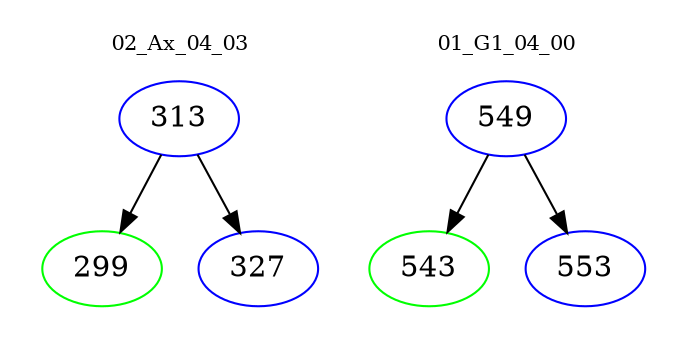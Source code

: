 digraph{
subgraph cluster_0 {
color = white
label = "02_Ax_04_03";
fontsize=10;
T0_313 [label="313", color="blue"]
T0_313 -> T0_299 [color="black"]
T0_299 [label="299", color="green"]
T0_313 -> T0_327 [color="black"]
T0_327 [label="327", color="blue"]
}
subgraph cluster_1 {
color = white
label = "01_G1_04_00";
fontsize=10;
T1_549 [label="549", color="blue"]
T1_549 -> T1_543 [color="black"]
T1_543 [label="543", color="green"]
T1_549 -> T1_553 [color="black"]
T1_553 [label="553", color="blue"]
}
}
